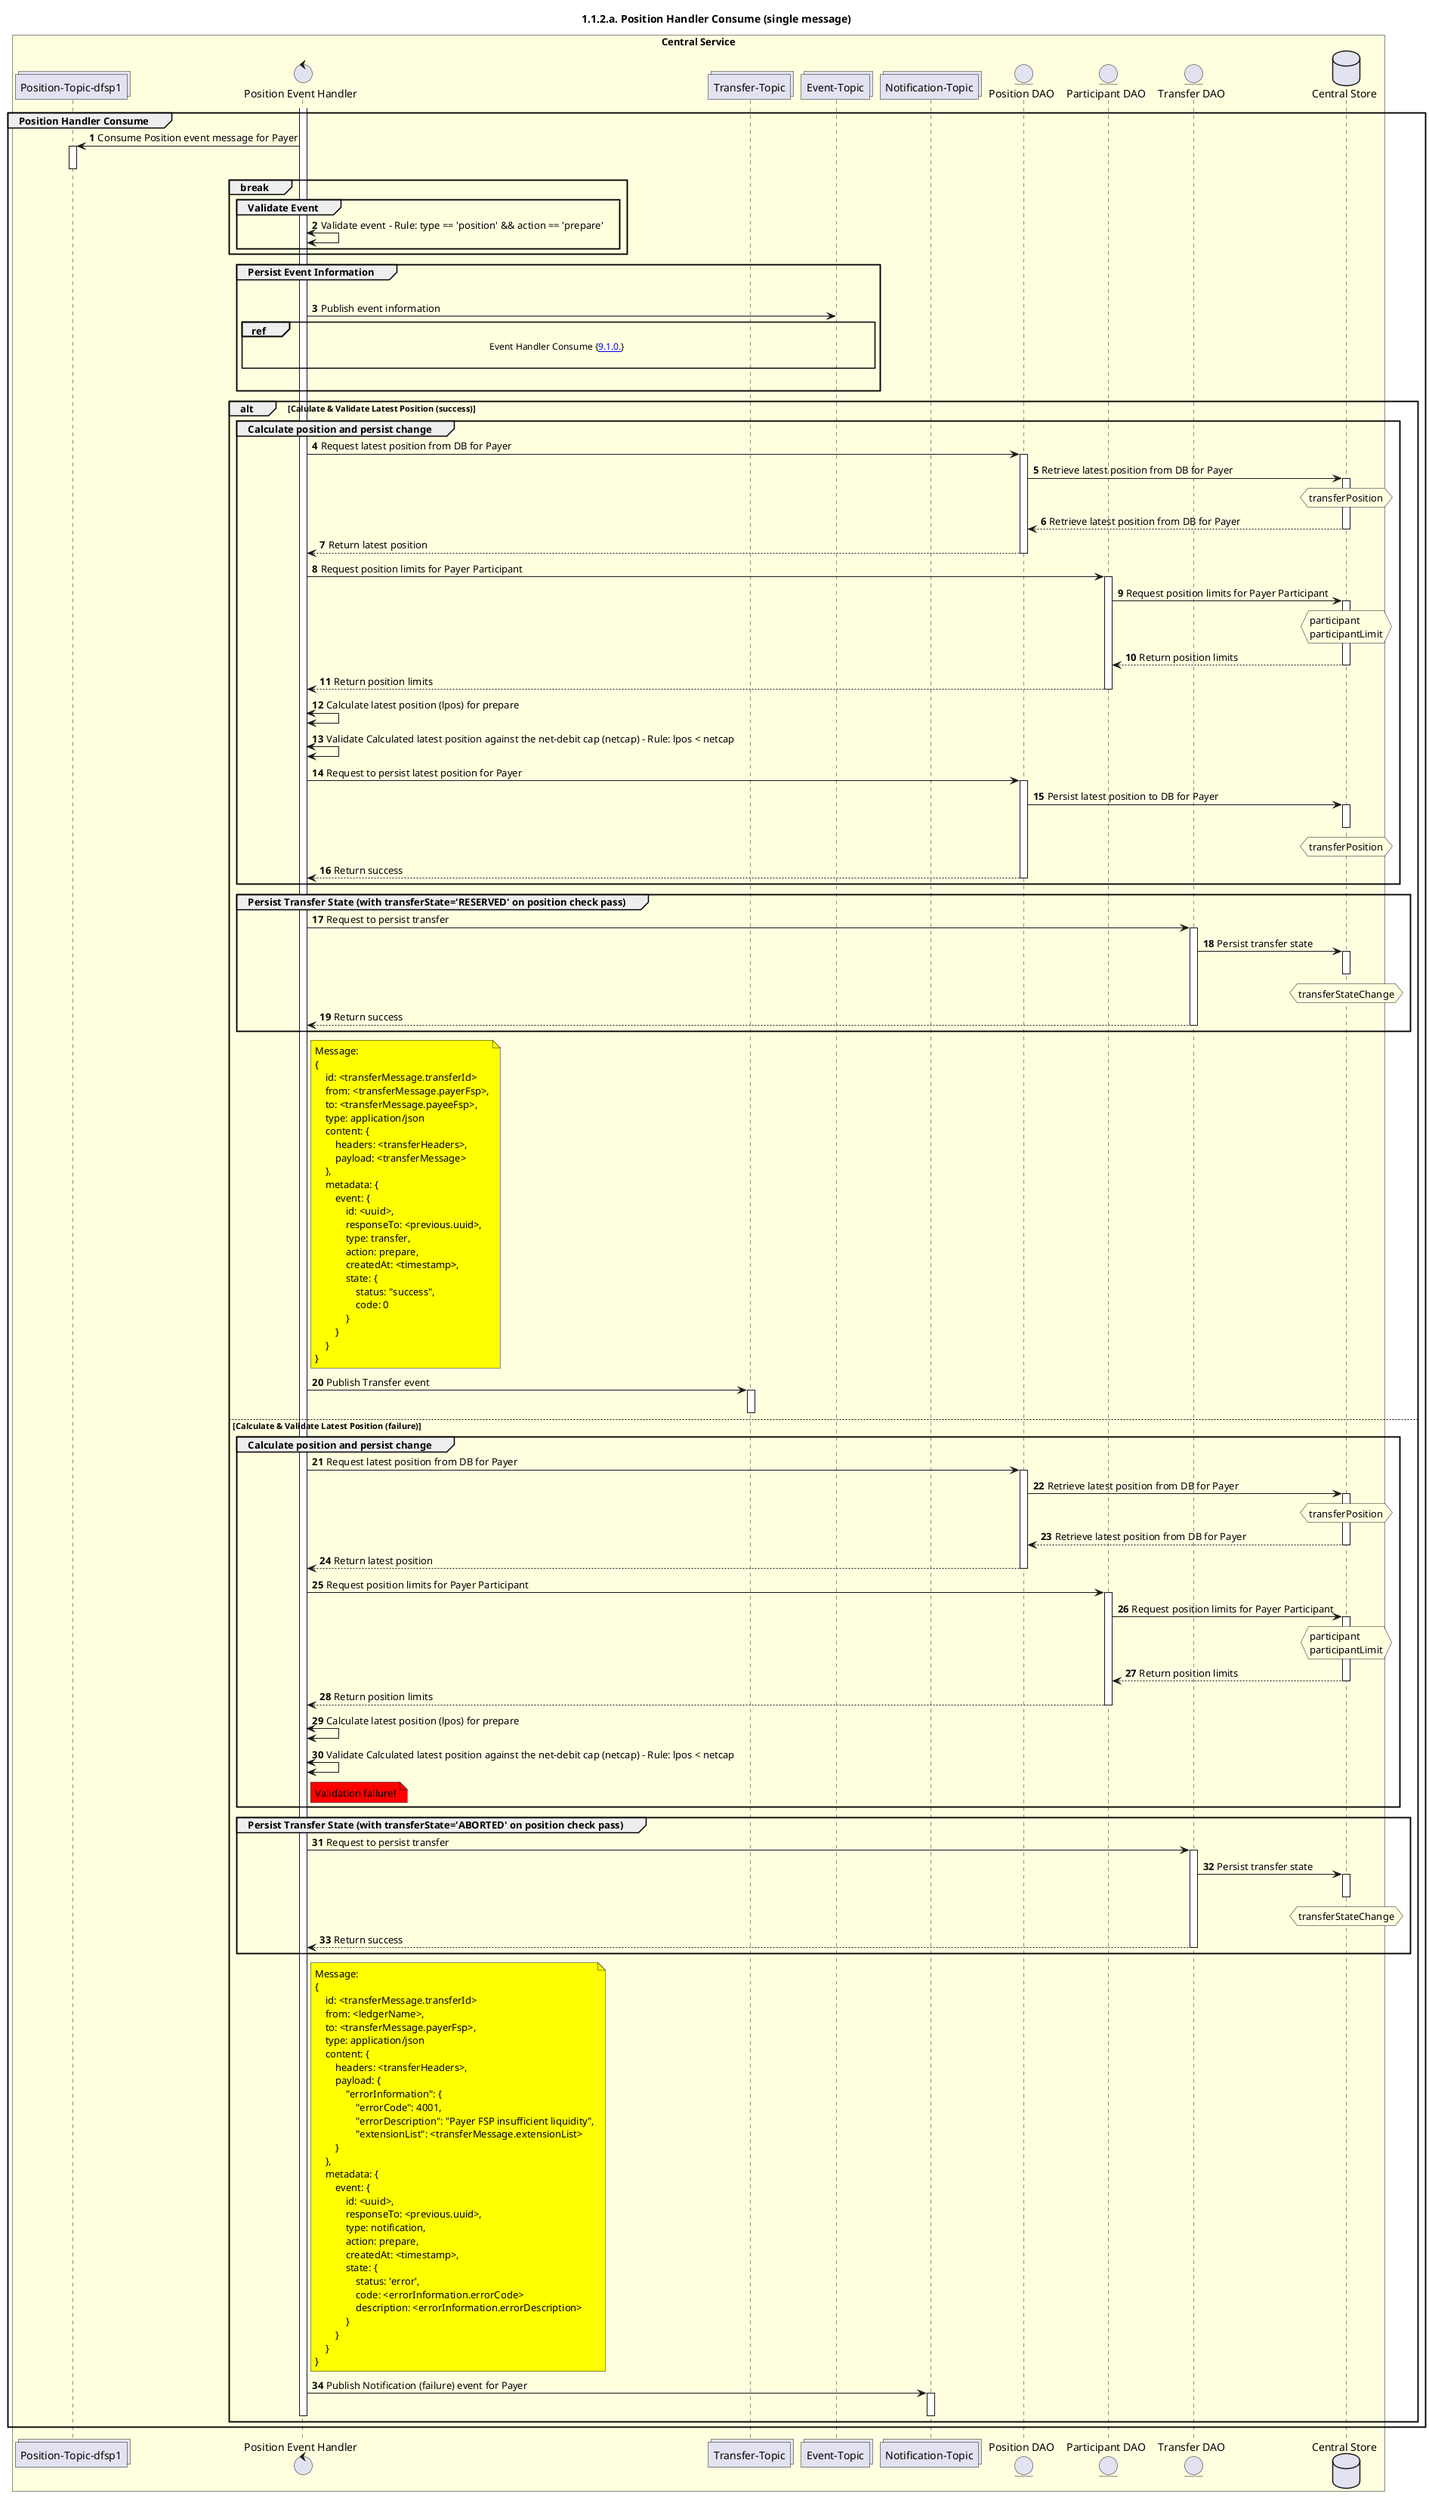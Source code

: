 /'*****
 License
 --------------
 Copyright © 2017 Bill & Melinda Gates Foundation
 The Mojaloop files are made available by the Bill & Melinda Gates Foundation under the Apache License, Version 2.0 (the "License") and you may not use these files except in compliance with the License. You may obtain a copy of the License at
 http://www.apache.org/licenses/LICENSE-2.0
 Unless required by applicable law or agreed to in writing, the Mojaloop files are distributed on an "AS IS" BASIS, WITHOUT WARRANTIES OR CONDITIONS OF ANY KIND, either express or implied. See the License for the specific language governing permissions and limitations under the License.
 Contributors
 --------------
 This is the official list of the Mojaloop project contributors for this file.
 Names of the original copyright holders (individuals or organizations)
 should be listed with a '*' in the first column. People who have
 contributed from an organization can be listed under the organization
 that actually holds the copyright for their contributions (see the
 Gates Foundation organization for an example). Those individuals should have
 their names indented and be marked with a '-'. Email address can be added
 optionally within square brackets <email>.
 * Gates Foundation
 - Name Surname <name.surname@gatesfoundation.com>

 * Georgi Georgiev <georgi.georgiev@modusbox.com>
 * Miguel de Barros <miguel.debarros@modusbox.com>
 --------------
 ******'/

@startuml
' declate title
title 1.1.2.a. Position Handler Consume (single message)

autonumber

' Actor Keys:
'   boundary - APIs/Interfaces, etc
'   collections - Kafka Topics
'   control - Kafka Consumers
'   entity - Database Access Objects
'   database - Database Persistance Store

' declare actors
collections "Position-Topic-dfsp1" as TOPIC_POSITION_DFSP1
control "Position Event Handler" as POS_HANDLER
collections "Transfer-Topic" as TOPIC_TRANSFERS
entity "Position DAO" as POS_DAO
collections "Event-Topic" as TOPIC_EVENTS
collections "Notification-Topic" as TOPIC_NOTIFICATIONS
entity "Participant DAO" as PARTICIPANT_DAO
entity "Transfer DAO" as TRANS_DAO
database "Central Store" as DB

box "Central Service" #LightYellow
    participant TOPIC_POSITION_DFSP1
    participant POS_HANDLER
    participant TOPIC_TRANSFERS
    participant TOPIC_EVENTS
    participant TOPIC_NOTIFICATIONS
    participant POS_DAO
    participant PARTICIPANT_DAO
    participant TRANS_DAO
    participant DB
end box

' start flow
activate POS_HANDLER
group Position Handler Consume
    TOPIC_POSITION_DFSP1 <- POS_HANDLER: Consume Position event message for Payer
    activate TOPIC_POSITION_DFSP1
    deactivate TOPIC_POSITION_DFSP1

    break
        group Validate Event
            POS_HANDLER <-> POS_HANDLER: Validate event - Rule: type == 'position' && action == 'prepare'
        end
    end

    group Persist Event Information
        |||
        POS_HANDLER -> TOPIC_EVENTS: Publish event information
        ref over POS_HANDLER, TOPIC_EVENTS :  Event Handler Consume {[[https://github.com/mojaloop/docs/blob/develop/CentralServices/seq_diagrams/seq-event-9.1.0.svg 9.1.0.]]} \n
        |||
    end

    alt Calulate & Validate Latest Position (success)
        group Calculate position and persist change
            POS_HANDLER -> POS_DAO: Request latest position from DB for Payer
            activate POS_DAO
            POS_DAO -> DB: Retrieve latest position from DB for Payer
            activate DB
            hnote over DB #lightyellow
                transferPosition
            end note
            DB --> POS_DAO: Retrieve latest position from DB for Payer
            deactivate DB
            POS_DAO --> POS_HANDLER: Return latest position
            deactivate POS_DAO

            POS_HANDLER -> PARTICIPANT_DAO: Request position limits for Payer Participant
            activate PARTICIPANT_DAO
            PARTICIPANT_DAO -> DB: Request position limits for Payer Participant
            activate DB
            hnote over DB #lightyellow
                participant
                participantLimit
            end note
            DB --> PARTICIPANT_DAO: Return position limits
            deactivate DB
            deactivate DB
            PARTICIPANT_DAO --> POS_HANDLER: Return position limits
            deactivate PARTICIPANT_DAO

            POS_HANDLER <-> POS_HANDLER: Calculate latest position (lpos) for prepare
            POS_HANDLER <-> POS_HANDLER: Validate Calculated latest position against the net-debit cap (netcap) - Rule: lpos < netcap
            
            POS_HANDLER -> POS_DAO: Request to persist latest position for Payer
            activate POS_DAO
            POS_DAO -> DB: Persist latest position to DB for Payer
            hnote over DB #lightyellow
                transferPosition
            end note
            activate DB
            deactivate DB
            POS_DAO --> POS_HANDLER: Return success
            deactivate POS_DAO
        end

        group Persist Transfer State (with transferState='RESERVED' on position check pass)
            POS_HANDLER -> TRANS_DAO: Request to persist transfer
            activate TRANS_DAO
            TRANS_DAO -> DB: Persist transfer state
            hnote over DB #lightyellow
                transferStateChange
            end note
            activate DB
            deactivate DB
            TRANS_DAO --> POS_HANDLER: Return success
            deactivate TRANS_DAO
        end

        note right of POS_HANDLER #yellow
            Message:
            {
                id: <transferMessage.transferId>
                from: <transferMessage.payerFsp>,
                to: <transferMessage.payeeFsp>,
                type: application/json
                content: {
                    headers: <transferHeaders>,
                    payload: <transferMessage>
                },
                metadata: {
                    event: {
                        id: <uuid>,
                        responseTo: <previous.uuid>,
                        type: transfer,
                        action: prepare,
                        createdAt: <timestamp>,
                        state: {
                            status: "success",
                            code: 0
                        }
                    }
                }
            }
        end note
        POS_HANDLER -> TOPIC_TRANSFERS: Publish Transfer event
        activate TOPIC_TRANSFERS
        deactivate TOPIC_TRANSFERS
    else Calculate & Validate Latest Position (failure)
        group Calculate position and persist change
            POS_HANDLER -> POS_DAO: Request latest position from DB for Payer
            activate POS_DAO
            POS_DAO -> DB: Retrieve latest position from DB for Payer
            activate DB
            hnote over DB #lightyellow
                transferPosition
            end note
            DB --> POS_DAO: Retrieve latest position from DB for Payer
            deactivate DB
            deactivate DB
            POS_DAO --> POS_HANDLER: Return latest position
            deactivate POS_DAO

            POS_HANDLER -> PARTICIPANT_DAO: Request position limits for Payer Participant
            activate PARTICIPANT_DAO
            PARTICIPANT_DAO -> DB: Request position limits for Payer Participant
            activate DB
            hnote over DB #lightyellow
                participant
                participantLimit
            end note
            DB --> PARTICIPANT_DAO: Return position limits
            deactivate DB
            deactivate DB
            PARTICIPANT_DAO --> POS_HANDLER: Return position limits
            deactivate PARTICIPANT_DAO

            POS_HANDLER <-> POS_HANDLER: Calculate latest position (lpos) for prepare
            POS_HANDLER <-> POS_HANDLER: Validate Calculated latest position against the net-debit cap (netcap) - Rule: lpos < netcap
            note right of POS_HANDLER #red: Validation failure!
        end
        
        group Persist Transfer State (with transferState='ABORTED' on position check pass)
            POS_HANDLER -> TRANS_DAO: Request to persist transfer
            activate TRANS_DAO
            TRANS_DAO -> DB: Persist transfer state
            hnote over DB #lightyellow
                transferStateChange
            end note
            activate DB
            deactivate DB
            TRANS_DAO --> POS_HANDLER: Return success
            deactivate TRANS_DAO
        end

        note right of POS_HANDLER #yellow
            Message:
            {
                id: <transferMessage.transferId>
                from: <ledgerName>,
                to: <transferMessage.payerFsp>,
                type: application/json
                content: {
                    headers: <transferHeaders>,
                    payload: {
                        "errorInformation": {
                            "errorCode": 4001,
                            "errorDescription": "Payer FSP insufficient liquidity",
                            "extensionList": <transferMessage.extensionList>
                    }
                },
                metadata: {
                    event: {
                        id: <uuid>,
                        responseTo: <previous.uuid>,
                        type: notification,
                        action: prepare,
                        createdAt: <timestamp>,
                        state: {
                            status: 'error',
                            code: <errorInformation.errorCode>
                            description: <errorInformation.errorDescription>
                        }
                    }
                }
            }
        end note
        POS_HANDLER -> TOPIC_NOTIFICATIONS: Publish Notification (failure) event for Payer
        activate TOPIC_NOTIFICATIONS
        deactivate TOPIC_NOTIFICATIONS
        deactivate POS_HANDLER
    end
end
deactivate POS_HANDLER
@enduml
